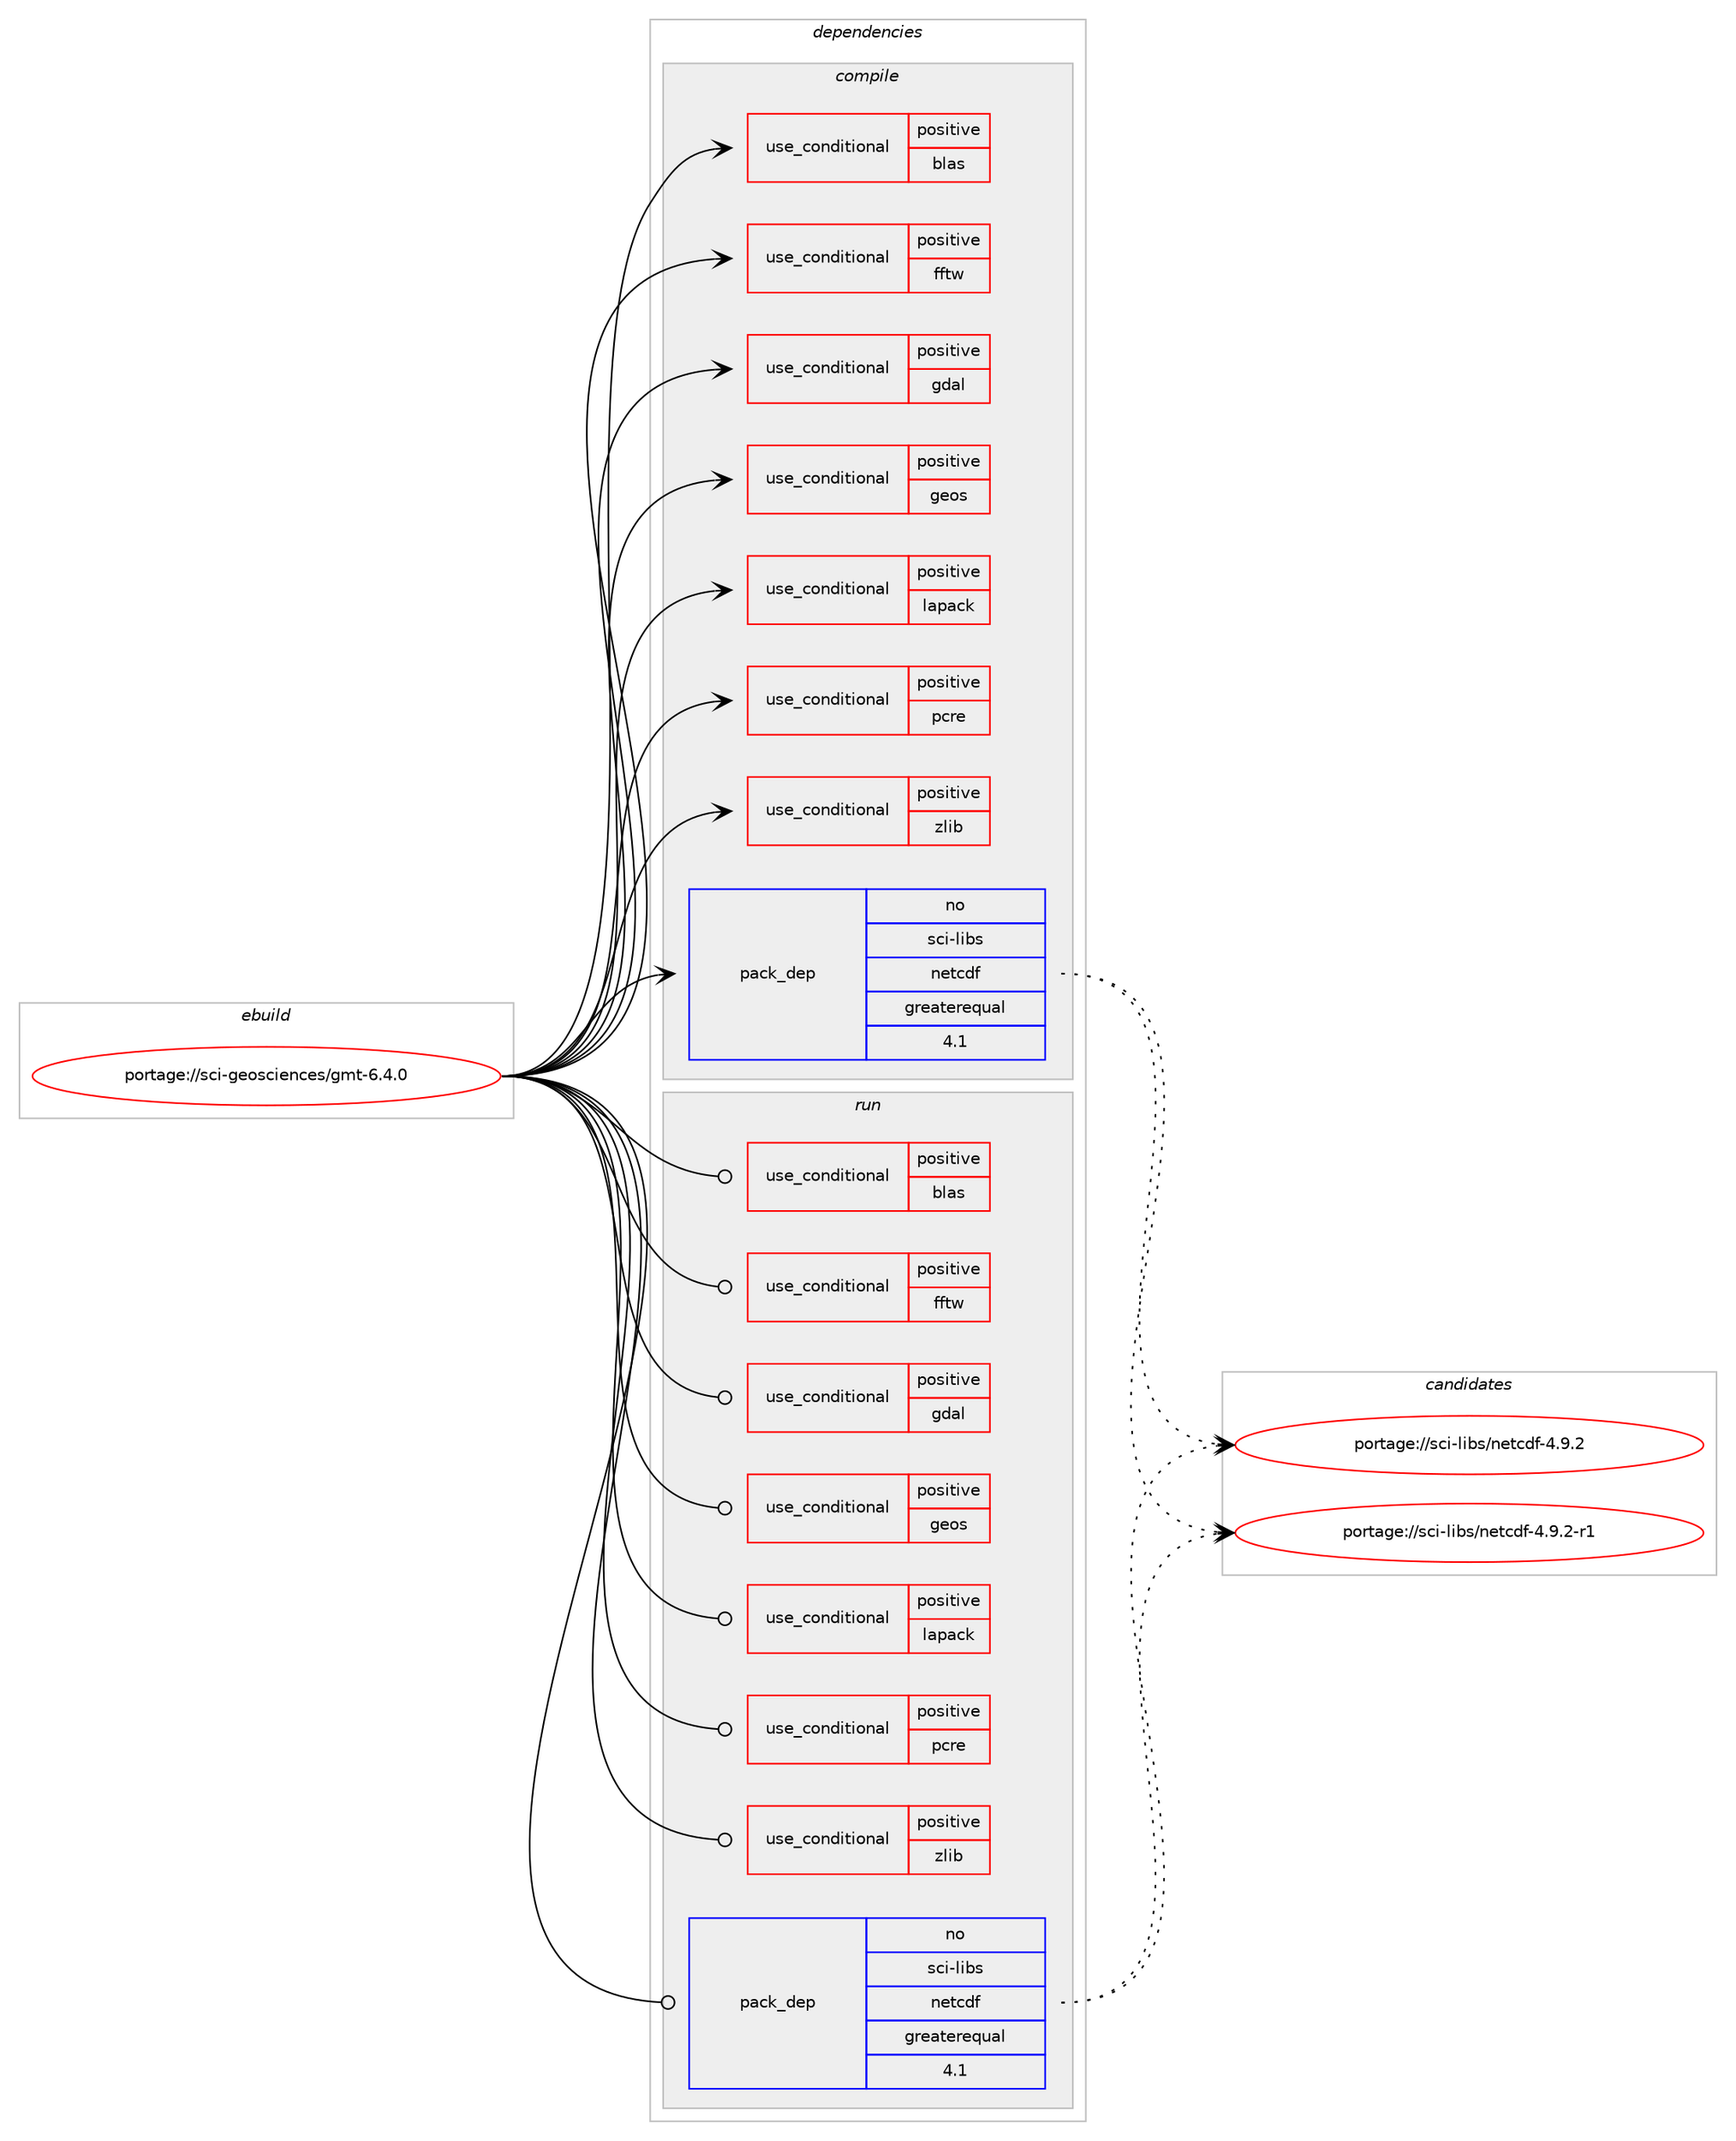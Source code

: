 digraph prolog {

# *************
# Graph options
# *************

newrank=true;
concentrate=true;
compound=true;
graph [rankdir=LR,fontname=Helvetica,fontsize=10,ranksep=1.5];#, ranksep=2.5, nodesep=0.2];
edge  [arrowhead=vee];
node  [fontname=Helvetica,fontsize=10];

# **********
# The ebuild
# **********

subgraph cluster_leftcol {
color=gray;
rank=same;
label=<<i>ebuild</i>>;
id [label="portage://sci-geosciences/gmt-6.4.0", color=red, width=4, href="../sci-geosciences/gmt-6.4.0.svg"];
}

# ****************
# The dependencies
# ****************

subgraph cluster_midcol {
color=gray;
label=<<i>dependencies</i>>;
subgraph cluster_compile {
fillcolor="#eeeeee";
style=filled;
label=<<i>compile</i>>;
subgraph cond102158 {
dependency199308 [label=<<TABLE BORDER="0" CELLBORDER="1" CELLSPACING="0" CELLPADDING="4"><TR><TD ROWSPAN="3" CELLPADDING="10">use_conditional</TD></TR><TR><TD>positive</TD></TR><TR><TD>blas</TD></TR></TABLE>>, shape=none, color=red];
# *** BEGIN UNKNOWN DEPENDENCY TYPE (TODO) ***
# dependency199308 -> package_dependency(portage://sci-geosciences/gmt-6.4.0,install,no,virtual,blas,none,[,,],[],[])
# *** END UNKNOWN DEPENDENCY TYPE (TODO) ***

}
id:e -> dependency199308:w [weight=20,style="solid",arrowhead="vee"];
subgraph cond102159 {
dependency199309 [label=<<TABLE BORDER="0" CELLBORDER="1" CELLSPACING="0" CELLPADDING="4"><TR><TD ROWSPAN="3" CELLPADDING="10">use_conditional</TD></TR><TR><TD>positive</TD></TR><TR><TD>fftw</TD></TR></TABLE>>, shape=none, color=red];
# *** BEGIN UNKNOWN DEPENDENCY TYPE (TODO) ***
# dependency199309 -> package_dependency(portage://sci-geosciences/gmt-6.4.0,install,no,sci-libs,fftw,none,[,,],[slot(3.0),equal],[])
# *** END UNKNOWN DEPENDENCY TYPE (TODO) ***

}
id:e -> dependency199309:w [weight=20,style="solid",arrowhead="vee"];
subgraph cond102160 {
dependency199310 [label=<<TABLE BORDER="0" CELLBORDER="1" CELLSPACING="0" CELLPADDING="4"><TR><TD ROWSPAN="3" CELLPADDING="10">use_conditional</TD></TR><TR><TD>positive</TD></TR><TR><TD>gdal</TD></TR></TABLE>>, shape=none, color=red];
# *** BEGIN UNKNOWN DEPENDENCY TYPE (TODO) ***
# dependency199310 -> package_dependency(portage://sci-geosciences/gmt-6.4.0,install,no,sci-libs,gdal,none,[,,],any_same_slot,[])
# *** END UNKNOWN DEPENDENCY TYPE (TODO) ***

}
id:e -> dependency199310:w [weight=20,style="solid",arrowhead="vee"];
subgraph cond102161 {
dependency199311 [label=<<TABLE BORDER="0" CELLBORDER="1" CELLSPACING="0" CELLPADDING="4"><TR><TD ROWSPAN="3" CELLPADDING="10">use_conditional</TD></TR><TR><TD>positive</TD></TR><TR><TD>geos</TD></TR></TABLE>>, shape=none, color=red];
# *** BEGIN UNKNOWN DEPENDENCY TYPE (TODO) ***
# dependency199311 -> package_dependency(portage://sci-geosciences/gmt-6.4.0,install,no,sci-libs,geos,none,[,,],[],[])
# *** END UNKNOWN DEPENDENCY TYPE (TODO) ***

}
id:e -> dependency199311:w [weight=20,style="solid",arrowhead="vee"];
subgraph cond102162 {
dependency199312 [label=<<TABLE BORDER="0" CELLBORDER="1" CELLSPACING="0" CELLPADDING="4"><TR><TD ROWSPAN="3" CELLPADDING="10">use_conditional</TD></TR><TR><TD>positive</TD></TR><TR><TD>lapack</TD></TR></TABLE>>, shape=none, color=red];
# *** BEGIN UNKNOWN DEPENDENCY TYPE (TODO) ***
# dependency199312 -> package_dependency(portage://sci-geosciences/gmt-6.4.0,install,no,virtual,lapack,none,[,,],[],[])
# *** END UNKNOWN DEPENDENCY TYPE (TODO) ***

}
id:e -> dependency199312:w [weight=20,style="solid",arrowhead="vee"];
subgraph cond102163 {
dependency199313 [label=<<TABLE BORDER="0" CELLBORDER="1" CELLSPACING="0" CELLPADDING="4"><TR><TD ROWSPAN="3" CELLPADDING="10">use_conditional</TD></TR><TR><TD>positive</TD></TR><TR><TD>pcre</TD></TR></TABLE>>, shape=none, color=red];
# *** BEGIN UNKNOWN DEPENDENCY TYPE (TODO) ***
# dependency199313 -> package_dependency(portage://sci-geosciences/gmt-6.4.0,install,no,dev-libs,libpcre2,none,[,,],[],[])
# *** END UNKNOWN DEPENDENCY TYPE (TODO) ***

}
id:e -> dependency199313:w [weight=20,style="solid",arrowhead="vee"];
subgraph cond102164 {
dependency199314 [label=<<TABLE BORDER="0" CELLBORDER="1" CELLSPACING="0" CELLPADDING="4"><TR><TD ROWSPAN="3" CELLPADDING="10">use_conditional</TD></TR><TR><TD>positive</TD></TR><TR><TD>zlib</TD></TR></TABLE>>, shape=none, color=red];
# *** BEGIN UNKNOWN DEPENDENCY TYPE (TODO) ***
# dependency199314 -> package_dependency(portage://sci-geosciences/gmt-6.4.0,install,no,sys-libs,zlib,none,[,,],any_same_slot,[])
# *** END UNKNOWN DEPENDENCY TYPE (TODO) ***

}
id:e -> dependency199314:w [weight=20,style="solid",arrowhead="vee"];
# *** BEGIN UNKNOWN DEPENDENCY TYPE (TODO) ***
# id -> package_dependency(portage://sci-geosciences/gmt-6.4.0,install,no,app-text,ghostscript-gpl,none,[,,],any_same_slot,[])
# *** END UNKNOWN DEPENDENCY TYPE (TODO) ***

# *** BEGIN UNKNOWN DEPENDENCY TYPE (TODO) ***
# id -> package_dependency(portage://sci-geosciences/gmt-6.4.0,install,no,media-gfx,graphicsmagick,none,[,,],any_same_slot,[])
# *** END UNKNOWN DEPENDENCY TYPE (TODO) ***

# *** BEGIN UNKNOWN DEPENDENCY TYPE (TODO) ***
# id -> package_dependency(portage://sci-geosciences/gmt-6.4.0,install,no,media-video,ffmpeg,none,[,,],any_same_slot,[])
# *** END UNKNOWN DEPENDENCY TYPE (TODO) ***

# *** BEGIN UNKNOWN DEPENDENCY TYPE (TODO) ***
# id -> package_dependency(portage://sci-geosciences/gmt-6.4.0,install,no,net-misc,curl,none,[,,],[],[])
# *** END UNKNOWN DEPENDENCY TYPE (TODO) ***

subgraph pack94377 {
dependency199315 [label=<<TABLE BORDER="0" CELLBORDER="1" CELLSPACING="0" CELLPADDING="4" WIDTH="220"><TR><TD ROWSPAN="6" CELLPADDING="30">pack_dep</TD></TR><TR><TD WIDTH="110">no</TD></TR><TR><TD>sci-libs</TD></TR><TR><TD>netcdf</TD></TR><TR><TD>greaterequal</TD></TR><TR><TD>4.1</TD></TR></TABLE>>, shape=none, color=blue];
}
id:e -> dependency199315:w [weight=20,style="solid",arrowhead="vee"];
}
subgraph cluster_compileandrun {
fillcolor="#eeeeee";
style=filled;
label=<<i>compile and run</i>>;
}
subgraph cluster_run {
fillcolor="#eeeeee";
style=filled;
label=<<i>run</i>>;
subgraph cond102165 {
dependency199316 [label=<<TABLE BORDER="0" CELLBORDER="1" CELLSPACING="0" CELLPADDING="4"><TR><TD ROWSPAN="3" CELLPADDING="10">use_conditional</TD></TR><TR><TD>positive</TD></TR><TR><TD>blas</TD></TR></TABLE>>, shape=none, color=red];
# *** BEGIN UNKNOWN DEPENDENCY TYPE (TODO) ***
# dependency199316 -> package_dependency(portage://sci-geosciences/gmt-6.4.0,run,no,virtual,blas,none,[,,],[],[])
# *** END UNKNOWN DEPENDENCY TYPE (TODO) ***

}
id:e -> dependency199316:w [weight=20,style="solid",arrowhead="odot"];
subgraph cond102166 {
dependency199317 [label=<<TABLE BORDER="0" CELLBORDER="1" CELLSPACING="0" CELLPADDING="4"><TR><TD ROWSPAN="3" CELLPADDING="10">use_conditional</TD></TR><TR><TD>positive</TD></TR><TR><TD>fftw</TD></TR></TABLE>>, shape=none, color=red];
# *** BEGIN UNKNOWN DEPENDENCY TYPE (TODO) ***
# dependency199317 -> package_dependency(portage://sci-geosciences/gmt-6.4.0,run,no,sci-libs,fftw,none,[,,],[slot(3.0),equal],[])
# *** END UNKNOWN DEPENDENCY TYPE (TODO) ***

}
id:e -> dependency199317:w [weight=20,style="solid",arrowhead="odot"];
subgraph cond102167 {
dependency199318 [label=<<TABLE BORDER="0" CELLBORDER="1" CELLSPACING="0" CELLPADDING="4"><TR><TD ROWSPAN="3" CELLPADDING="10">use_conditional</TD></TR><TR><TD>positive</TD></TR><TR><TD>gdal</TD></TR></TABLE>>, shape=none, color=red];
# *** BEGIN UNKNOWN DEPENDENCY TYPE (TODO) ***
# dependency199318 -> package_dependency(portage://sci-geosciences/gmt-6.4.0,run,no,sci-libs,gdal,none,[,,],any_same_slot,[])
# *** END UNKNOWN DEPENDENCY TYPE (TODO) ***

}
id:e -> dependency199318:w [weight=20,style="solid",arrowhead="odot"];
subgraph cond102168 {
dependency199319 [label=<<TABLE BORDER="0" CELLBORDER="1" CELLSPACING="0" CELLPADDING="4"><TR><TD ROWSPAN="3" CELLPADDING="10">use_conditional</TD></TR><TR><TD>positive</TD></TR><TR><TD>geos</TD></TR></TABLE>>, shape=none, color=red];
# *** BEGIN UNKNOWN DEPENDENCY TYPE (TODO) ***
# dependency199319 -> package_dependency(portage://sci-geosciences/gmt-6.4.0,run,no,sci-libs,geos,none,[,,],[],[])
# *** END UNKNOWN DEPENDENCY TYPE (TODO) ***

}
id:e -> dependency199319:w [weight=20,style="solid",arrowhead="odot"];
subgraph cond102169 {
dependency199320 [label=<<TABLE BORDER="0" CELLBORDER="1" CELLSPACING="0" CELLPADDING="4"><TR><TD ROWSPAN="3" CELLPADDING="10">use_conditional</TD></TR><TR><TD>positive</TD></TR><TR><TD>lapack</TD></TR></TABLE>>, shape=none, color=red];
# *** BEGIN UNKNOWN DEPENDENCY TYPE (TODO) ***
# dependency199320 -> package_dependency(portage://sci-geosciences/gmt-6.4.0,run,no,virtual,lapack,none,[,,],[],[])
# *** END UNKNOWN DEPENDENCY TYPE (TODO) ***

}
id:e -> dependency199320:w [weight=20,style="solid",arrowhead="odot"];
subgraph cond102170 {
dependency199321 [label=<<TABLE BORDER="0" CELLBORDER="1" CELLSPACING="0" CELLPADDING="4"><TR><TD ROWSPAN="3" CELLPADDING="10">use_conditional</TD></TR><TR><TD>positive</TD></TR><TR><TD>pcre</TD></TR></TABLE>>, shape=none, color=red];
# *** BEGIN UNKNOWN DEPENDENCY TYPE (TODO) ***
# dependency199321 -> package_dependency(portage://sci-geosciences/gmt-6.4.0,run,no,dev-libs,libpcre2,none,[,,],[],[])
# *** END UNKNOWN DEPENDENCY TYPE (TODO) ***

}
id:e -> dependency199321:w [weight=20,style="solid",arrowhead="odot"];
subgraph cond102171 {
dependency199322 [label=<<TABLE BORDER="0" CELLBORDER="1" CELLSPACING="0" CELLPADDING="4"><TR><TD ROWSPAN="3" CELLPADDING="10">use_conditional</TD></TR><TR><TD>positive</TD></TR><TR><TD>zlib</TD></TR></TABLE>>, shape=none, color=red];
# *** BEGIN UNKNOWN DEPENDENCY TYPE (TODO) ***
# dependency199322 -> package_dependency(portage://sci-geosciences/gmt-6.4.0,run,no,sys-libs,zlib,none,[,,],any_same_slot,[])
# *** END UNKNOWN DEPENDENCY TYPE (TODO) ***

}
id:e -> dependency199322:w [weight=20,style="solid",arrowhead="odot"];
# *** BEGIN UNKNOWN DEPENDENCY TYPE (TODO) ***
# id -> package_dependency(portage://sci-geosciences/gmt-6.4.0,run,no,app-text,ghostscript-gpl,none,[,,],any_same_slot,[])
# *** END UNKNOWN DEPENDENCY TYPE (TODO) ***

# *** BEGIN UNKNOWN DEPENDENCY TYPE (TODO) ***
# id -> package_dependency(portage://sci-geosciences/gmt-6.4.0,run,no,media-gfx,graphicsmagick,none,[,,],any_same_slot,[])
# *** END UNKNOWN DEPENDENCY TYPE (TODO) ***

# *** BEGIN UNKNOWN DEPENDENCY TYPE (TODO) ***
# id -> package_dependency(portage://sci-geosciences/gmt-6.4.0,run,no,media-video,ffmpeg,none,[,,],any_same_slot,[])
# *** END UNKNOWN DEPENDENCY TYPE (TODO) ***

# *** BEGIN UNKNOWN DEPENDENCY TYPE (TODO) ***
# id -> package_dependency(portage://sci-geosciences/gmt-6.4.0,run,no,net-misc,curl,none,[,,],[],[])
# *** END UNKNOWN DEPENDENCY TYPE (TODO) ***

# *** BEGIN UNKNOWN DEPENDENCY TYPE (TODO) ***
# id -> package_dependency(portage://sci-geosciences/gmt-6.4.0,run,no,sci-geosciences,dcw-gmt,none,[,,],[],[])
# *** END UNKNOWN DEPENDENCY TYPE (TODO) ***

# *** BEGIN UNKNOWN DEPENDENCY TYPE (TODO) ***
# id -> package_dependency(portage://sci-geosciences/gmt-6.4.0,run,no,sci-geosciences,gshhg-gmt,none,[,,],[],[])
# *** END UNKNOWN DEPENDENCY TYPE (TODO) ***

subgraph pack94378 {
dependency199323 [label=<<TABLE BORDER="0" CELLBORDER="1" CELLSPACING="0" CELLPADDING="4" WIDTH="220"><TR><TD ROWSPAN="6" CELLPADDING="30">pack_dep</TD></TR><TR><TD WIDTH="110">no</TD></TR><TR><TD>sci-libs</TD></TR><TR><TD>netcdf</TD></TR><TR><TD>greaterequal</TD></TR><TR><TD>4.1</TD></TR></TABLE>>, shape=none, color=blue];
}
id:e -> dependency199323:w [weight=20,style="solid",arrowhead="odot"];
# *** BEGIN UNKNOWN DEPENDENCY TYPE (TODO) ***
# id -> package_dependency(portage://sci-geosciences/gmt-6.4.0,run,weak,sci-biology,probcons,none,[,,],[],[])
# *** END UNKNOWN DEPENDENCY TYPE (TODO) ***

}
}

# **************
# The candidates
# **************

subgraph cluster_choices {
rank=same;
color=gray;
label=<<i>candidates</i>>;

subgraph choice94377 {
color=black;
nodesep=1;
choice1159910545108105981154711010111699100102455246574650 [label="portage://sci-libs/netcdf-4.9.2", color=red, width=4,href="../sci-libs/netcdf-4.9.2.svg"];
choice11599105451081059811547110101116991001024552465746504511449 [label="portage://sci-libs/netcdf-4.9.2-r1", color=red, width=4,href="../sci-libs/netcdf-4.9.2-r1.svg"];
dependency199315:e -> choice1159910545108105981154711010111699100102455246574650:w [style=dotted,weight="100"];
dependency199315:e -> choice11599105451081059811547110101116991001024552465746504511449:w [style=dotted,weight="100"];
}
subgraph choice94378 {
color=black;
nodesep=1;
choice1159910545108105981154711010111699100102455246574650 [label="portage://sci-libs/netcdf-4.9.2", color=red, width=4,href="../sci-libs/netcdf-4.9.2.svg"];
choice11599105451081059811547110101116991001024552465746504511449 [label="portage://sci-libs/netcdf-4.9.2-r1", color=red, width=4,href="../sci-libs/netcdf-4.9.2-r1.svg"];
dependency199323:e -> choice1159910545108105981154711010111699100102455246574650:w [style=dotted,weight="100"];
dependency199323:e -> choice11599105451081059811547110101116991001024552465746504511449:w [style=dotted,weight="100"];
}
}

}
